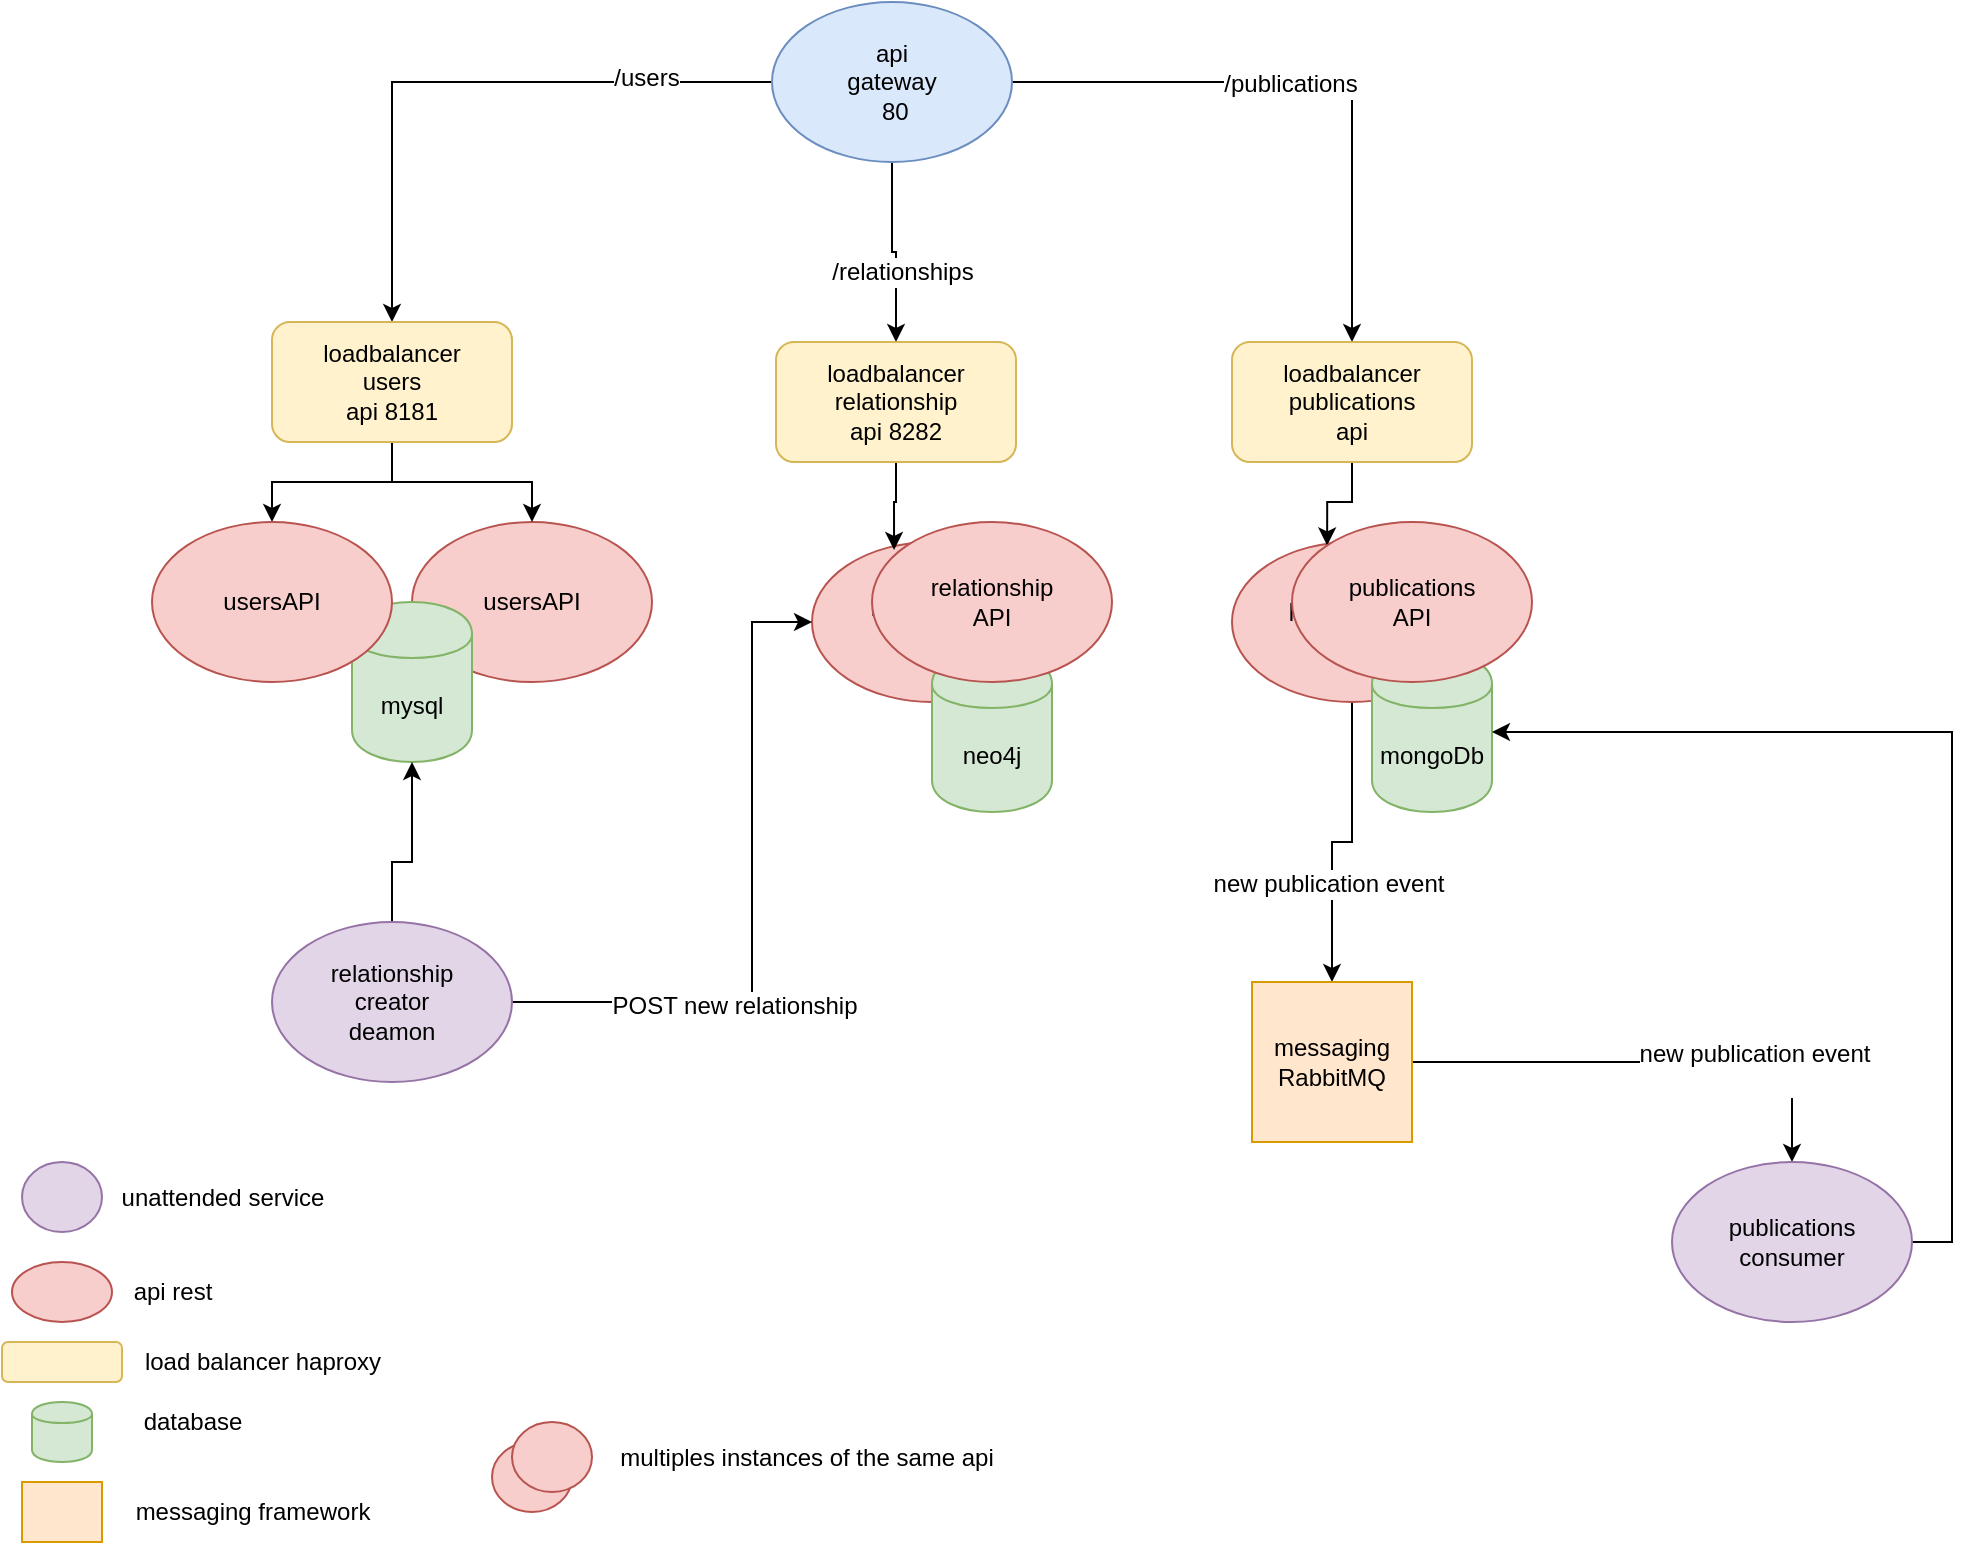 <mxfile version="12.9.0" type="device"><diagram id="LBhLgzVxna-t9F3XzIHP" name="Page-1"><mxGraphModel dx="1369" dy="776" grid="1" gridSize="10" guides="1" tooltips="1" connect="1" arrows="1" fold="1" page="1" pageScale="1" pageWidth="1100" pageHeight="850" math="0" shadow="0"><root><mxCell id="0"/><mxCell id="1" parent="0"/><mxCell id="SQBoGrC8wnLD6iI1K0AL-31" style="edgeStyle=orthogonalEdgeStyle;rounded=0;orthogonalLoop=1;jettySize=auto;html=1;entryX=0.5;entryY=0;entryDx=0;entryDy=0;" edge="1" parent="1" source="SQBoGrC8wnLD6iI1K0AL-1" target="SQBoGrC8wnLD6iI1K0AL-20"><mxGeometry relative="1" as="geometry"/></mxCell><mxCell id="SQBoGrC8wnLD6iI1K0AL-32" value="/users" style="text;html=1;align=center;verticalAlign=middle;resizable=0;points=[];labelBackgroundColor=#ffffff;" vertex="1" connectable="0" parent="SQBoGrC8wnLD6iI1K0AL-31"><mxGeometry x="-0.594" y="-2" relative="1" as="geometry"><mxPoint as="offset"/></mxGeometry></mxCell><mxCell id="SQBoGrC8wnLD6iI1K0AL-33" style="edgeStyle=orthogonalEdgeStyle;rounded=0;orthogonalLoop=1;jettySize=auto;html=1;entryX=0.5;entryY=0;entryDx=0;entryDy=0;" edge="1" parent="1" source="SQBoGrC8wnLD6iI1K0AL-1" target="SQBoGrC8wnLD6iI1K0AL-26"><mxGeometry relative="1" as="geometry"/></mxCell><mxCell id="SQBoGrC8wnLD6iI1K0AL-34" value="/publications" style="text;html=1;align=center;verticalAlign=middle;resizable=0;points=[];labelBackgroundColor=#ffffff;" vertex="1" connectable="0" parent="SQBoGrC8wnLD6iI1K0AL-33"><mxGeometry x="-0.073" y="-1" relative="1" as="geometry"><mxPoint as="offset"/></mxGeometry></mxCell><mxCell id="SQBoGrC8wnLD6iI1K0AL-36" style="edgeStyle=orthogonalEdgeStyle;rounded=0;orthogonalLoop=1;jettySize=auto;html=1;entryX=0.5;entryY=0;entryDx=0;entryDy=0;" edge="1" parent="1" source="SQBoGrC8wnLD6iI1K0AL-1" target="SQBoGrC8wnLD6iI1K0AL-25"><mxGeometry relative="1" as="geometry"/></mxCell><mxCell id="SQBoGrC8wnLD6iI1K0AL-37" value="/relationships" style="text;html=1;align=center;verticalAlign=middle;resizable=0;points=[];labelBackgroundColor=#ffffff;" vertex="1" connectable="0" parent="SQBoGrC8wnLD6iI1K0AL-36"><mxGeometry x="0.239" y="3" relative="1" as="geometry"><mxPoint as="offset"/></mxGeometry></mxCell><mxCell id="SQBoGrC8wnLD6iI1K0AL-1" value="&lt;div&gt;api&lt;/div&gt;&lt;div&gt;gateway&lt;br&gt;&lt;/div&gt;&amp;nbsp;80" style="ellipse;whiteSpace=wrap;html=1;fillColor=#dae8fc;strokeColor=#6c8ebf;" vertex="1" parent="1"><mxGeometry x="390" y="20" width="120" height="80" as="geometry"/></mxCell><mxCell id="SQBoGrC8wnLD6iI1K0AL-2" value="usersAPI" style="ellipse;whiteSpace=wrap;html=1;fillColor=#f8cecc;strokeColor=#b85450;" vertex="1" parent="1"><mxGeometry x="210" y="280" width="120" height="80" as="geometry"/></mxCell><mxCell id="SQBoGrC8wnLD6iI1K0AL-10" style="edgeStyle=orthogonalEdgeStyle;rounded=0;orthogonalLoop=1;jettySize=auto;html=1;entryX=0.5;entryY=0;entryDx=0;entryDy=0;" edge="1" parent="1" source="SQBoGrC8wnLD6iI1K0AL-3" target="SQBoGrC8wnLD6iI1K0AL-8"><mxGeometry relative="1" as="geometry"/></mxCell><mxCell id="SQBoGrC8wnLD6iI1K0AL-11" value="new publication event" style="text;html=1;align=center;verticalAlign=middle;resizable=0;points=[];labelBackgroundColor=#ffffff;" vertex="1" connectable="0" parent="SQBoGrC8wnLD6iI1K0AL-10"><mxGeometry x="0.347" y="-2" relative="1" as="geometry"><mxPoint as="offset"/></mxGeometry></mxCell><mxCell id="SQBoGrC8wnLD6iI1K0AL-3" value="&lt;div&gt;publications&lt;/div&gt;&lt;div&gt;API&lt;br&gt;&lt;/div&gt;" style="ellipse;whiteSpace=wrap;html=1;fillColor=#f8cecc;strokeColor=#b85450;" vertex="1" parent="1"><mxGeometry x="620" y="290" width="120" height="80" as="geometry"/></mxCell><mxCell id="SQBoGrC8wnLD6iI1K0AL-4" value="relationship&lt;br&gt;API" style="ellipse;whiteSpace=wrap;html=1;fillColor=#f8cecc;strokeColor=#b85450;" vertex="1" parent="1"><mxGeometry x="410" y="290" width="120" height="80" as="geometry"/></mxCell><mxCell id="SQBoGrC8wnLD6iI1K0AL-5" value="mysql" style="shape=cylinder;whiteSpace=wrap;html=1;boundedLbl=1;backgroundOutline=1;fillColor=#d5e8d4;strokeColor=#82b366;" vertex="1" parent="1"><mxGeometry x="180" y="320" width="60" height="80" as="geometry"/></mxCell><mxCell id="SQBoGrC8wnLD6iI1K0AL-6" value="neo4j" style="shape=cylinder;whiteSpace=wrap;html=1;boundedLbl=1;backgroundOutline=1;fillColor=#d5e8d4;strokeColor=#82b366;" vertex="1" parent="1"><mxGeometry x="470" y="345" width="60" height="80" as="geometry"/></mxCell><mxCell id="SQBoGrC8wnLD6iI1K0AL-7" value="mongoDb" style="shape=cylinder;whiteSpace=wrap;html=1;boundedLbl=1;backgroundOutline=1;fillColor=#d5e8d4;strokeColor=#82b366;" vertex="1" parent="1"><mxGeometry x="690" y="345" width="60" height="80" as="geometry"/></mxCell><mxCell id="SQBoGrC8wnLD6iI1K0AL-12" style="edgeStyle=orthogonalEdgeStyle;rounded=0;orthogonalLoop=1;jettySize=auto;html=1;" edge="1" parent="1" source="SQBoGrC8wnLD6iI1K0AL-8" target="SQBoGrC8wnLD6iI1K0AL-9"><mxGeometry relative="1" as="geometry"/></mxCell><mxCell id="SQBoGrC8wnLD6iI1K0AL-13" value="&lt;div&gt;new publication event&lt;/div&gt;&lt;div&gt;&lt;br&gt;&lt;/div&gt;" style="text;html=1;align=center;verticalAlign=middle;resizable=0;points=[];labelBackgroundColor=#ffffff;" vertex="1" connectable="0" parent="SQBoGrC8wnLD6iI1K0AL-12"><mxGeometry x="0.42" y="-3" relative="1" as="geometry"><mxPoint as="offset"/></mxGeometry></mxCell><mxCell id="SQBoGrC8wnLD6iI1K0AL-8" value="&lt;div&gt;messaging&lt;/div&gt;&lt;div&gt;RabbitMQ&lt;br&gt;&lt;/div&gt;" style="whiteSpace=wrap;html=1;aspect=fixed;fillColor=#ffe6cc;strokeColor=#d79b00;" vertex="1" parent="1"><mxGeometry x="630" y="510" width="80" height="80" as="geometry"/></mxCell><mxCell id="SQBoGrC8wnLD6iI1K0AL-14" style="edgeStyle=orthogonalEdgeStyle;rounded=0;orthogonalLoop=1;jettySize=auto;html=1;exitX=1;exitY=0.5;exitDx=0;exitDy=0;entryX=1;entryY=0.5;entryDx=0;entryDy=0;" edge="1" parent="1" source="SQBoGrC8wnLD6iI1K0AL-9" target="SQBoGrC8wnLD6iI1K0AL-7"><mxGeometry relative="1" as="geometry"/></mxCell><mxCell id="SQBoGrC8wnLD6iI1K0AL-9" value="&lt;div&gt;publications&lt;/div&gt;&lt;div&gt;consumer&lt;br&gt;&lt;/div&gt;" style="ellipse;whiteSpace=wrap;html=1;fillColor=#e1d5e7;strokeColor=#9673a6;" vertex="1" parent="1"><mxGeometry x="840" y="600" width="120" height="80" as="geometry"/></mxCell><mxCell id="SQBoGrC8wnLD6iI1K0AL-17" style="edgeStyle=orthogonalEdgeStyle;rounded=0;orthogonalLoop=1;jettySize=auto;html=1;entryX=0.5;entryY=1;entryDx=0;entryDy=0;" edge="1" parent="1" source="SQBoGrC8wnLD6iI1K0AL-15" target="SQBoGrC8wnLD6iI1K0AL-5"><mxGeometry relative="1" as="geometry"><Array as="points"><mxPoint x="200" y="450"/><mxPoint x="210" y="450"/></Array></mxGeometry></mxCell><mxCell id="SQBoGrC8wnLD6iI1K0AL-18" style="edgeStyle=orthogonalEdgeStyle;rounded=0;orthogonalLoop=1;jettySize=auto;html=1;entryX=0;entryY=0.5;entryDx=0;entryDy=0;" edge="1" parent="1" source="SQBoGrC8wnLD6iI1K0AL-15" target="SQBoGrC8wnLD6iI1K0AL-4"><mxGeometry relative="1" as="geometry"><mxPoint x="400" y="330" as="targetPoint"/><Array as="points"><mxPoint x="380" y="520"/><mxPoint x="380" y="330"/></Array></mxGeometry></mxCell><mxCell id="SQBoGrC8wnLD6iI1K0AL-19" value="POST new relationship" style="text;html=1;align=center;verticalAlign=middle;resizable=0;points=[];labelBackgroundColor=#ffffff;" vertex="1" connectable="0" parent="SQBoGrC8wnLD6iI1K0AL-18"><mxGeometry x="-0.347" y="-2" relative="1" as="geometry"><mxPoint as="offset"/></mxGeometry></mxCell><mxCell id="SQBoGrC8wnLD6iI1K0AL-15" value="&lt;div&gt;relationship&lt;/div&gt;&lt;div&gt;creator&lt;/div&gt;&lt;div&gt;deamon&lt;br&gt;&lt;/div&gt;" style="ellipse;whiteSpace=wrap;html=1;fillColor=#e1d5e7;strokeColor=#9673a6;" vertex="1" parent="1"><mxGeometry x="140" y="480" width="120" height="80" as="geometry"/></mxCell><mxCell id="SQBoGrC8wnLD6iI1K0AL-23" style="edgeStyle=orthogonalEdgeStyle;rounded=0;orthogonalLoop=1;jettySize=auto;html=1;" edge="1" parent="1" source="SQBoGrC8wnLD6iI1K0AL-20" target="SQBoGrC8wnLD6iI1K0AL-22"><mxGeometry relative="1" as="geometry"/></mxCell><mxCell id="SQBoGrC8wnLD6iI1K0AL-24" style="edgeStyle=orthogonalEdgeStyle;rounded=0;orthogonalLoop=1;jettySize=auto;html=1;entryX=0.5;entryY=0;entryDx=0;entryDy=0;" edge="1" parent="1" source="SQBoGrC8wnLD6iI1K0AL-20" target="SQBoGrC8wnLD6iI1K0AL-2"><mxGeometry relative="1" as="geometry"/></mxCell><mxCell id="SQBoGrC8wnLD6iI1K0AL-20" value="&lt;div&gt;loadbalancer&lt;/div&gt;&lt;div&gt;users&lt;/div&gt;&lt;div&gt;api 8181&lt;br&gt;&lt;/div&gt;" style="rounded=1;whiteSpace=wrap;html=1;fillColor=#fff2cc;strokeColor=#d6b656;" vertex="1" parent="1"><mxGeometry x="140" y="180" width="120" height="60" as="geometry"/></mxCell><mxCell id="SQBoGrC8wnLD6iI1K0AL-22" value="usersAPI" style="ellipse;whiteSpace=wrap;html=1;fillColor=#f8cecc;strokeColor=#b85450;" vertex="1" parent="1"><mxGeometry x="80" y="280" width="120" height="80" as="geometry"/></mxCell><mxCell id="SQBoGrC8wnLD6iI1K0AL-29" style="edgeStyle=orthogonalEdgeStyle;rounded=0;orthogonalLoop=1;jettySize=auto;html=1;entryX=0.342;entryY=0.05;entryDx=0;entryDy=0;entryPerimeter=0;" edge="1" parent="1" source="SQBoGrC8wnLD6iI1K0AL-25" target="SQBoGrC8wnLD6iI1K0AL-4"><mxGeometry relative="1" as="geometry"/></mxCell><mxCell id="SQBoGrC8wnLD6iI1K0AL-25" value="&lt;div&gt;loadbalancer&lt;/div&gt;&lt;div&gt;relationship&lt;/div&gt;&lt;div&gt;api 8282&lt;br&gt;&lt;/div&gt;" style="rounded=1;whiteSpace=wrap;html=1;fillColor=#fff2cc;strokeColor=#d6b656;" vertex="1" parent="1"><mxGeometry x="392" y="190" width="120" height="60" as="geometry"/></mxCell><mxCell id="SQBoGrC8wnLD6iI1K0AL-30" style="edgeStyle=orthogonalEdgeStyle;rounded=0;orthogonalLoop=1;jettySize=auto;html=1;entryX=0;entryY=0;entryDx=0;entryDy=0;" edge="1" parent="1" source="SQBoGrC8wnLD6iI1K0AL-26" target="SQBoGrC8wnLD6iI1K0AL-28"><mxGeometry relative="1" as="geometry"/></mxCell><mxCell id="SQBoGrC8wnLD6iI1K0AL-26" value="&lt;div&gt;loadbalancer&lt;/div&gt;&lt;div&gt;publications&lt;/div&gt;&lt;div&gt;api&lt;br&gt;&lt;/div&gt;" style="rounded=1;whiteSpace=wrap;html=1;fillColor=#fff2cc;strokeColor=#d6b656;" vertex="1" parent="1"><mxGeometry x="620" y="190" width="120" height="60" as="geometry"/></mxCell><mxCell id="SQBoGrC8wnLD6iI1K0AL-27" value="relationship&lt;br&gt;API" style="ellipse;whiteSpace=wrap;html=1;fillColor=#f8cecc;strokeColor=#b85450;" vertex="1" parent="1"><mxGeometry x="440" y="280" width="120" height="80" as="geometry"/></mxCell><mxCell id="SQBoGrC8wnLD6iI1K0AL-28" value="&lt;div&gt;publications&lt;/div&gt;&lt;div&gt;API&lt;br&gt;&lt;/div&gt;" style="ellipse;whiteSpace=wrap;html=1;fillColor=#f8cecc;strokeColor=#b85450;" vertex="1" parent="1"><mxGeometry x="650" y="280" width="120" height="80" as="geometry"/></mxCell><mxCell id="SQBoGrC8wnLD6iI1K0AL-38" value="" style="ellipse;whiteSpace=wrap;html=1;fillColor=#f8cecc;strokeColor=#b85450;" vertex="1" parent="1"><mxGeometry x="10" y="650" width="50" height="30" as="geometry"/></mxCell><mxCell id="SQBoGrC8wnLD6iI1K0AL-39" value="api rest" style="text;html=1;align=center;verticalAlign=middle;resizable=0;points=[];autosize=1;" vertex="1" parent="1"><mxGeometry x="60" y="655" width="60" height="20" as="geometry"/></mxCell><mxCell id="SQBoGrC8wnLD6iI1K0AL-40" value="" style="rounded=1;whiteSpace=wrap;html=1;fillColor=#fff2cc;strokeColor=#d6b656;" vertex="1" parent="1"><mxGeometry x="5" y="690" width="60" height="20" as="geometry"/></mxCell><mxCell id="SQBoGrC8wnLD6iI1K0AL-41" value="load balancer haproxy" style="text;html=1;align=center;verticalAlign=middle;resizable=0;points=[];autosize=1;" vertex="1" parent="1"><mxGeometry x="65" y="690" width="140" height="20" as="geometry"/></mxCell><mxCell id="SQBoGrC8wnLD6iI1K0AL-42" value="" style="shape=cylinder;whiteSpace=wrap;html=1;boundedLbl=1;backgroundOutline=1;fillColor=#d5e8d4;strokeColor=#82b366;" vertex="1" parent="1"><mxGeometry x="20" y="720" width="30" height="30" as="geometry"/></mxCell><mxCell id="SQBoGrC8wnLD6iI1K0AL-43" value="database" style="text;html=1;align=center;verticalAlign=middle;resizable=0;points=[];autosize=1;" vertex="1" parent="1"><mxGeometry x="65" y="720" width="70" height="20" as="geometry"/></mxCell><mxCell id="SQBoGrC8wnLD6iI1K0AL-44" value="" style="ellipse;whiteSpace=wrap;html=1;fillColor=#e1d5e7;strokeColor=#9673a6;" vertex="1" parent="1"><mxGeometry x="15" y="600" width="40" height="35" as="geometry"/></mxCell><mxCell id="SQBoGrC8wnLD6iI1K0AL-45" value="" style="rounded=0;whiteSpace=wrap;html=1;fillColor=#ffe6cc;strokeColor=#d79b00;" vertex="1" parent="1"><mxGeometry x="15" y="760" width="40" height="30" as="geometry"/></mxCell><mxCell id="SQBoGrC8wnLD6iI1K0AL-46" value="unattended service" style="text;html=1;align=center;verticalAlign=middle;resizable=0;points=[];autosize=1;" vertex="1" parent="1"><mxGeometry x="55" y="607.5" width="120" height="20" as="geometry"/></mxCell><mxCell id="SQBoGrC8wnLD6iI1K0AL-47" value="messaging framework" style="text;html=1;align=center;verticalAlign=middle;resizable=0;points=[];autosize=1;" vertex="1" parent="1"><mxGeometry x="60" y="765" width="140" height="20" as="geometry"/></mxCell><mxCell id="SQBoGrC8wnLD6iI1K0AL-48" value="" style="ellipse;whiteSpace=wrap;html=1;fillColor=#f8cecc;strokeColor=#b85450;" vertex="1" parent="1"><mxGeometry x="250" y="740" width="40" height="35" as="geometry"/></mxCell><mxCell id="SQBoGrC8wnLD6iI1K0AL-49" value="" style="ellipse;whiteSpace=wrap;html=1;fillColor=#f8cecc;strokeColor=#b85450;" vertex="1" parent="1"><mxGeometry x="260" y="730" width="40" height="35" as="geometry"/></mxCell><mxCell id="SQBoGrC8wnLD6iI1K0AL-50" value="multiples instances of the same api" style="text;html=1;align=center;verticalAlign=middle;resizable=0;points=[];autosize=1;" vertex="1" parent="1"><mxGeometry x="302" y="737.5" width="210" height="20" as="geometry"/></mxCell></root></mxGraphModel></diagram></mxfile>